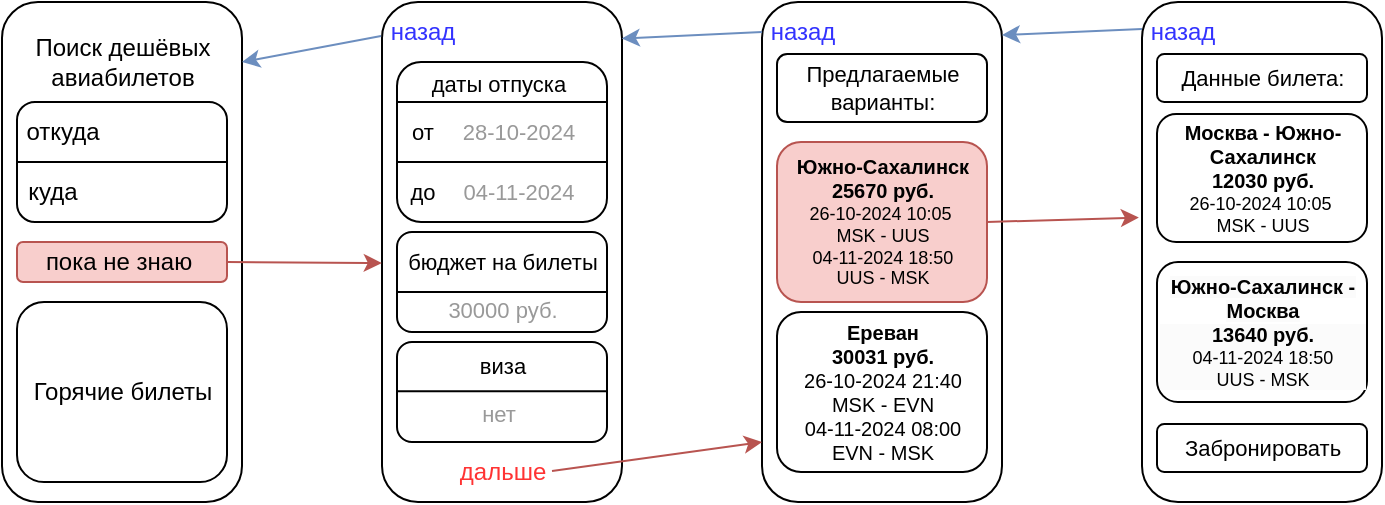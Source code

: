 <mxfile version="24.7.17">
  <diagram name="Страница — 1" id="n3kLdFcGJUZQLhVxyDTe">
    <mxGraphModel dx="993" dy="558" grid="1" gridSize="10" guides="1" tooltips="1" connect="1" arrows="1" fold="1" page="1" pageScale="1" pageWidth="827" pageHeight="1169" math="0" shadow="0">
      <root>
        <mxCell id="0" />
        <mxCell id="1" parent="0" />
        <mxCell id="W9a4rOh1Q9RHWRytVCQV-1" value="" style="rounded=1;whiteSpace=wrap;html=1;" vertex="1" parent="1">
          <mxGeometry x="40" y="40" width="120" height="250" as="geometry" />
        </mxCell>
        <mxCell id="W9a4rOh1Q9RHWRytVCQV-2" value="Поиск дешёвых&lt;div&gt;авиабилетов&lt;/div&gt;" style="text;html=1;align=center;verticalAlign=middle;resizable=0;points=[];autosize=1;strokeColor=none;fillColor=none;" vertex="1" parent="1">
          <mxGeometry x="45" y="50" width="110" height="40" as="geometry" />
        </mxCell>
        <mxCell id="W9a4rOh1Q9RHWRytVCQV-3" value="" style="rounded=1;whiteSpace=wrap;html=1;" vertex="1" parent="1">
          <mxGeometry x="47.5" y="90" width="105" height="60" as="geometry" />
        </mxCell>
        <mxCell id="W9a4rOh1Q9RHWRytVCQV-6" value="" style="endArrow=none;html=1;rounded=0;entryX=1;entryY=0.5;entryDx=0;entryDy=0;" edge="1" parent="1" target="W9a4rOh1Q9RHWRytVCQV-3">
          <mxGeometry width="50" height="50" relative="1" as="geometry">
            <mxPoint x="47.5" y="120" as="sourcePoint" />
            <mxPoint x="97.5" y="70" as="targetPoint" />
          </mxGeometry>
        </mxCell>
        <mxCell id="W9a4rOh1Q9RHWRytVCQV-7" value="откуда" style="text;html=1;align=center;verticalAlign=middle;resizable=0;points=[];autosize=1;strokeColor=none;fillColor=none;" vertex="1" parent="1">
          <mxGeometry x="40" y="90" width="60" height="30" as="geometry" />
        </mxCell>
        <mxCell id="W9a4rOh1Q9RHWRytVCQV-8" value="куда" style="text;html=1;align=center;verticalAlign=middle;resizable=0;points=[];autosize=1;strokeColor=none;fillColor=none;" vertex="1" parent="1">
          <mxGeometry x="40" y="120" width="50" height="30" as="geometry" />
        </mxCell>
        <mxCell id="W9a4rOh1Q9RHWRytVCQV-10" value="" style="rounded=1;whiteSpace=wrap;html=1;fillColor=#f8cecc;strokeColor=#b85450;" vertex="1" parent="1">
          <mxGeometry x="47.5" y="160" width="105" height="20" as="geometry" />
        </mxCell>
        <mxCell id="W9a4rOh1Q9RHWRytVCQV-11" value="пока не знаю" style="text;html=1;align=center;verticalAlign=middle;resizable=0;points=[];autosize=1;strokeColor=none;fillColor=none;" vertex="1" parent="1">
          <mxGeometry x="47.5" y="155" width="100" height="30" as="geometry" />
        </mxCell>
        <mxCell id="W9a4rOh1Q9RHWRytVCQV-12" value="Горячие билеты" style="rounded=1;whiteSpace=wrap;html=1;" vertex="1" parent="1">
          <mxGeometry x="47.5" y="190" width="105" height="90" as="geometry" />
        </mxCell>
        <mxCell id="W9a4rOh1Q9RHWRytVCQV-13" value="" style="rounded=1;whiteSpace=wrap;html=1;" vertex="1" parent="1">
          <mxGeometry x="230" y="40" width="120" height="250" as="geometry" />
        </mxCell>
        <mxCell id="W9a4rOh1Q9RHWRytVCQV-15" value="" style="endArrow=classic;html=1;rounded=0;entryX=-0.001;entryY=0.522;entryDx=0;entryDy=0;entryPerimeter=0;fillColor=#f8cecc;strokeColor=#b85450;" edge="1" parent="1" target="W9a4rOh1Q9RHWRytVCQV-13">
          <mxGeometry width="50" height="50" relative="1" as="geometry">
            <mxPoint x="152.5" y="170" as="sourcePoint" />
            <mxPoint x="202.5" y="120" as="targetPoint" />
          </mxGeometry>
        </mxCell>
        <mxCell id="W9a4rOh1Q9RHWRytVCQV-16" value="назад" style="text;html=1;align=center;verticalAlign=middle;resizable=0;points=[];autosize=1;strokeColor=none;fillColor=none;fontColor=#3333FF;" vertex="1" parent="1">
          <mxGeometry x="220" y="40" width="60" height="30" as="geometry" />
        </mxCell>
        <mxCell id="W9a4rOh1Q9RHWRytVCQV-17" value="" style="endArrow=classic;html=1;rounded=0;entryX=1;entryY=0.12;entryDx=0;entryDy=0;entryPerimeter=0;exitX=-0.004;exitY=0.068;exitDx=0;exitDy=0;exitPerimeter=0;fontColor=#3333FF;fillColor=#dae8fc;strokeColor=#6c8ebf;" edge="1" parent="1" source="W9a4rOh1Q9RHWRytVCQV-13" target="W9a4rOh1Q9RHWRytVCQV-1">
          <mxGeometry width="50" height="50" relative="1" as="geometry">
            <mxPoint x="164" y="120" as="sourcePoint" />
            <mxPoint x="214" y="70" as="targetPoint" />
          </mxGeometry>
        </mxCell>
        <mxCell id="W9a4rOh1Q9RHWRytVCQV-18" value="" style="rounded=1;whiteSpace=wrap;html=1;" vertex="1" parent="1">
          <mxGeometry x="237.5" y="70" width="105" height="80" as="geometry" />
        </mxCell>
        <mxCell id="W9a4rOh1Q9RHWRytVCQV-19" value="даты отпуска" style="text;html=1;align=center;verticalAlign=middle;resizable=0;points=[];autosize=1;strokeColor=none;fillColor=none;fontSize=11;" vertex="1" parent="1">
          <mxGeometry x="242.5" y="66" width="90" height="30" as="geometry" />
        </mxCell>
        <mxCell id="W9a4rOh1Q9RHWRytVCQV-20" value="" style="endArrow=none;html=1;rounded=0;entryX=1;entryY=0.5;entryDx=0;entryDy=0;" edge="1" parent="1">
          <mxGeometry width="50" height="50" relative="1" as="geometry">
            <mxPoint x="237" y="90" as="sourcePoint" />
            <mxPoint x="342.5" y="90" as="targetPoint" />
          </mxGeometry>
        </mxCell>
        <mxCell id="W9a4rOh1Q9RHWRytVCQV-22" value="" style="endArrow=none;html=1;rounded=0;entryX=1;entryY=0.5;entryDx=0;entryDy=0;" edge="1" parent="1">
          <mxGeometry width="50" height="50" relative="1" as="geometry">
            <mxPoint x="237" y="120" as="sourcePoint" />
            <mxPoint x="342.5" y="120" as="targetPoint" />
          </mxGeometry>
        </mxCell>
        <mxCell id="W9a4rOh1Q9RHWRytVCQV-23" value="от" style="text;html=1;align=center;verticalAlign=middle;resizable=0;points=[];autosize=1;strokeColor=none;fillColor=none;fontSize=11;" vertex="1" parent="1">
          <mxGeometry x="235" y="90" width="30" height="30" as="geometry" />
        </mxCell>
        <mxCell id="W9a4rOh1Q9RHWRytVCQV-24" value="до" style="text;html=1;align=center;verticalAlign=middle;resizable=0;points=[];autosize=1;strokeColor=none;fillColor=none;fontSize=11;" vertex="1" parent="1">
          <mxGeometry x="230" y="120" width="40" height="30" as="geometry" />
        </mxCell>
        <mxCell id="W9a4rOh1Q9RHWRytVCQV-25" value="" style="rounded=1;whiteSpace=wrap;html=1;" vertex="1" parent="1">
          <mxGeometry x="237.5" y="155" width="105" height="50" as="geometry" />
        </mxCell>
        <mxCell id="W9a4rOh1Q9RHWRytVCQV-26" value="бюджет на билеты" style="text;html=1;align=center;verticalAlign=middle;resizable=0;points=[];autosize=1;strokeColor=none;fillColor=none;fontSize=11;" vertex="1" parent="1">
          <mxGeometry x="230" y="155" width="120" height="30" as="geometry" />
        </mxCell>
        <mxCell id="W9a4rOh1Q9RHWRytVCQV-27" value="" style="endArrow=none;html=1;rounded=0;entryX=1;entryY=0.5;entryDx=0;entryDy=0;" edge="1" parent="1">
          <mxGeometry width="50" height="50" relative="1" as="geometry">
            <mxPoint x="237.5" y="185" as="sourcePoint" />
            <mxPoint x="343" y="185" as="targetPoint" />
          </mxGeometry>
        </mxCell>
        <mxCell id="W9a4rOh1Q9RHWRytVCQV-28" value="" style="rounded=1;whiteSpace=wrap;html=1;" vertex="1" parent="1">
          <mxGeometry x="237.5" y="210" width="105" height="50" as="geometry" />
        </mxCell>
        <mxCell id="W9a4rOh1Q9RHWRytVCQV-29" value="" style="endArrow=none;html=1;rounded=0;entryX=1;entryY=0.5;entryDx=0;entryDy=0;" edge="1" parent="1">
          <mxGeometry width="50" height="50" relative="1" as="geometry">
            <mxPoint x="237.5" y="234.68" as="sourcePoint" />
            <mxPoint x="343" y="234.68" as="targetPoint" />
          </mxGeometry>
        </mxCell>
        <mxCell id="W9a4rOh1Q9RHWRytVCQV-30" value="виза" style="text;html=1;align=center;verticalAlign=middle;resizable=0;points=[];autosize=1;strokeColor=none;fillColor=none;fontSize=11;" vertex="1" parent="1">
          <mxGeometry x="265" y="207" width="50" height="30" as="geometry" />
        </mxCell>
        <mxCell id="W9a4rOh1Q9RHWRytVCQV-31" value="&lt;font color=&quot;#999999&quot;&gt;28-10-2024&lt;/font&gt;" style="text;html=1;align=center;verticalAlign=middle;resizable=0;points=[];autosize=1;strokeColor=none;fillColor=none;fontSize=11;" vertex="1" parent="1">
          <mxGeometry x="257.5" y="90" width="80" height="30" as="geometry" />
        </mxCell>
        <mxCell id="W9a4rOh1Q9RHWRytVCQV-32" value="&lt;font color=&quot;#999999&quot;&gt;04-11-2024&lt;/font&gt;" style="text;html=1;align=center;verticalAlign=middle;resizable=0;points=[];autosize=1;strokeColor=none;fillColor=none;fontSize=11;" vertex="1" parent="1">
          <mxGeometry x="257.5" y="120" width="80" height="30" as="geometry" />
        </mxCell>
        <mxCell id="W9a4rOh1Q9RHWRytVCQV-33" value="&lt;font color=&quot;#999999&quot;&gt;30000 руб.&lt;/font&gt;" style="text;html=1;align=center;verticalAlign=middle;resizable=0;points=[];autosize=1;strokeColor=none;fillColor=none;fontSize=11;" vertex="1" parent="1">
          <mxGeometry x="250" y="179" width="80" height="30" as="geometry" />
        </mxCell>
        <mxCell id="W9a4rOh1Q9RHWRytVCQV-34" value="&lt;font color=&quot;#999999&quot;&gt;нет&lt;/font&gt;" style="text;html=1;align=center;verticalAlign=middle;resizable=0;points=[];autosize=1;strokeColor=none;fillColor=none;fontSize=11;" vertex="1" parent="1">
          <mxGeometry x="267.5" y="231" width="40" height="30" as="geometry" />
        </mxCell>
        <mxCell id="W9a4rOh1Q9RHWRytVCQV-35" value="дальше" style="text;html=1;align=center;verticalAlign=middle;resizable=0;points=[];autosize=1;strokeColor=none;fillColor=none;fontColor=#FF3333;" vertex="1" parent="1">
          <mxGeometry x="255" y="260" width="70" height="30" as="geometry" />
        </mxCell>
        <mxCell id="W9a4rOh1Q9RHWRytVCQV-36" value="" style="rounded=1;whiteSpace=wrap;html=1;" vertex="1" parent="1">
          <mxGeometry x="420" y="40" width="120" height="250" as="geometry" />
        </mxCell>
        <mxCell id="W9a4rOh1Q9RHWRytVCQV-37" value="назад" style="text;html=1;align=center;verticalAlign=middle;resizable=0;points=[];autosize=1;strokeColor=none;fillColor=none;fontColor=#3333FF;" vertex="1" parent="1">
          <mxGeometry x="410" y="40" width="60" height="30" as="geometry" />
        </mxCell>
        <mxCell id="W9a4rOh1Q9RHWRytVCQV-38" value="" style="endArrow=classic;html=1;rounded=0;entryX=0.999;entryY=0.073;entryDx=0;entryDy=0;entryPerimeter=0;exitX=0.167;exitY=0.5;exitDx=0;exitDy=0;exitPerimeter=0;fillColor=#dae8fc;strokeColor=#6c8ebf;" edge="1" parent="1" source="W9a4rOh1Q9RHWRytVCQV-37" target="W9a4rOh1Q9RHWRytVCQV-13">
          <mxGeometry width="50" height="50" relative="1" as="geometry">
            <mxPoint x="440" y="57" as="sourcePoint" />
            <mxPoint x="370" y="70" as="targetPoint" />
          </mxGeometry>
        </mxCell>
        <mxCell id="W9a4rOh1Q9RHWRytVCQV-39" value="" style="endArrow=classic;html=1;rounded=0;entryX=0;entryY=0.88;entryDx=0;entryDy=0;entryPerimeter=0;fillColor=#f8cecc;strokeColor=#b85450;" edge="1" parent="1" target="W9a4rOh1Q9RHWRytVCQV-36">
          <mxGeometry width="50" height="50" relative="1" as="geometry">
            <mxPoint x="315" y="274.5" as="sourcePoint" />
            <mxPoint x="392.5" y="275.5" as="targetPoint" />
          </mxGeometry>
        </mxCell>
        <mxCell id="W9a4rOh1Q9RHWRytVCQV-40" value="Предлагаемые&lt;div style=&quot;font-size: 11px;&quot;&gt;варианты:&lt;/div&gt;" style="rounded=1;whiteSpace=wrap;html=1;fontSize=11;" vertex="1" parent="1">
          <mxGeometry x="427.5" y="66" width="105" height="34" as="geometry" />
        </mxCell>
        <mxCell id="W9a4rOh1Q9RHWRytVCQV-41" value="&lt;b&gt;Южно-Сахалинск&lt;/b&gt;&lt;div style=&quot;font-size: 10px;&quot;&gt;&lt;b&gt;25670 руб.&lt;/b&gt;&lt;/div&gt;&lt;div style=&quot;font-size: 9px;&quot;&gt;&lt;font style=&quot;font-size: 9px;&quot;&gt;26-10-2024 10:05&amp;nbsp;&lt;/font&gt;&lt;/div&gt;&lt;div style=&quot;font-size: 9px;&quot;&gt;&lt;font style=&quot;font-size: 9px;&quot;&gt;MSK - UUS&lt;/font&gt;&lt;/div&gt;&lt;div style=&quot;font-size: 9px;&quot;&gt;&lt;font style=&quot;font-size: 9px;&quot;&gt;04-11-2024 18:50&lt;/font&gt;&lt;/div&gt;&lt;div style=&quot;font-size: 9px;&quot;&gt;&lt;font style=&quot;font-size: 9px;&quot;&gt;UUS - MSK&lt;/font&gt;&lt;/div&gt;" style="rounded=1;whiteSpace=wrap;html=1;fontSize=10;fillColor=#f8cecc;strokeColor=#b85450;" vertex="1" parent="1">
          <mxGeometry x="427.5" y="110" width="105" height="80" as="geometry" />
        </mxCell>
        <mxCell id="W9a4rOh1Q9RHWRytVCQV-42" value="&lt;div style=&quot;font-size: 10px;&quot;&gt;&lt;b&gt;Ереван&lt;/b&gt;&lt;/div&gt;&lt;div style=&quot;font-size: 10px;&quot;&gt;&lt;b&gt;30031 руб.&lt;/b&gt;&lt;/div&gt;&lt;div style=&quot;font-size: 10px;&quot;&gt;26-10-2024 21:40 MSK - EVN&lt;/div&gt;&lt;div style=&quot;font-size: 10px;&quot;&gt;04-11-2024 08:00&lt;/div&gt;&lt;div style=&quot;font-size: 10px;&quot;&gt;EVN - MSK&lt;/div&gt;" style="rounded=1;whiteSpace=wrap;html=1;fontSize=10;" vertex="1" parent="1">
          <mxGeometry x="427.5" y="195" width="105" height="80" as="geometry" />
        </mxCell>
        <mxCell id="W9a4rOh1Q9RHWRytVCQV-43" value="" style="rounded=1;whiteSpace=wrap;html=1;" vertex="1" parent="1">
          <mxGeometry x="610" y="40" width="120" height="250" as="geometry" />
        </mxCell>
        <mxCell id="W9a4rOh1Q9RHWRytVCQV-44" value="назад" style="text;html=1;align=center;verticalAlign=middle;resizable=0;points=[];autosize=1;strokeColor=none;fillColor=none;fontColor=#3333FF;" vertex="1" parent="1">
          <mxGeometry x="600" y="40" width="60" height="30" as="geometry" />
        </mxCell>
        <mxCell id="W9a4rOh1Q9RHWRytVCQV-45" value="Данные билета:" style="rounded=1;whiteSpace=wrap;html=1;fontSize=11;" vertex="1" parent="1">
          <mxGeometry x="617.5" y="66" width="105" height="24" as="geometry" />
        </mxCell>
        <mxCell id="W9a4rOh1Q9RHWRytVCQV-46" value="&lt;b&gt;Москва - Южно-Сахалинск&lt;/b&gt;&lt;div style=&quot;font-size: 10px;&quot;&gt;&lt;b&gt;12030 руб.&lt;/b&gt;&lt;/div&gt;&lt;div style=&quot;font-size: 9px;&quot;&gt;&lt;font style=&quot;font-size: 9px;&quot;&gt;26-10-2024 10:05&amp;nbsp;&lt;/font&gt;&lt;/div&gt;&lt;div style=&quot;font-size: 9px;&quot;&gt;&lt;font style=&quot;font-size: 9px;&quot;&gt;MSK - UUS&lt;/font&gt;&lt;/div&gt;" style="rounded=1;whiteSpace=wrap;html=1;fontSize=10;" vertex="1" parent="1">
          <mxGeometry x="617.5" y="96" width="105" height="64" as="geometry" />
        </mxCell>
        <mxCell id="W9a4rOh1Q9RHWRytVCQV-47" value="&lt;br&gt;&lt;b style=&quot;forced-color-adjust: none; color: rgb(0, 0, 0); font-family: Helvetica; font-size: 10px; font-style: normal; font-variant-ligatures: normal; font-variant-caps: normal; letter-spacing: normal; orphans: 2; text-align: center; text-indent: 0px; text-transform: none; widows: 2; word-spacing: 0px; -webkit-text-stroke-width: 0px; white-space: normal; background-color: rgb(251, 251, 251); text-decoration-thickness: initial; text-decoration-style: initial; text-decoration-color: initial;&quot;&gt;Южно-Сахалинск - Москва&lt;/b&gt;&lt;div style=&quot;forced-color-adjust: none; color: rgb(0, 0, 0); font-family: Helvetica; font-size: 10px; font-style: normal; font-variant-ligatures: normal; font-variant-caps: normal; font-weight: 400; letter-spacing: normal; orphans: 2; text-align: center; text-indent: 0px; text-transform: none; widows: 2; word-spacing: 0px; -webkit-text-stroke-width: 0px; white-space: normal; background-color: rgb(251, 251, 251); text-decoration-thickness: initial; text-decoration-style: initial; text-decoration-color: initial;&quot;&gt;&lt;b style=&quot;forced-color-adjust: none;&quot;&gt;13640 руб.&lt;/b&gt;&lt;/div&gt;&lt;div style=&quot;forced-color-adjust: none; color: rgb(0, 0, 0); font-family: Helvetica; font-style: normal; font-variant-ligatures: normal; font-variant-caps: normal; font-weight: 400; letter-spacing: normal; orphans: 2; text-align: center; text-indent: 0px; text-transform: none; widows: 2; word-spacing: 0px; -webkit-text-stroke-width: 0px; white-space: normal; background-color: rgb(251, 251, 251); text-decoration-thickness: initial; text-decoration-style: initial; text-decoration-color: initial; font-size: 9px;&quot;&gt;&lt;font style=&quot;forced-color-adjust: none; font-size: 9px;&quot;&gt;04-11-2024 18:50&lt;/font&gt;&lt;/div&gt;&lt;div style=&quot;forced-color-adjust: none; color: rgb(0, 0, 0); font-family: Helvetica; font-style: normal; font-variant-ligatures: normal; font-variant-caps: normal; font-weight: 400; letter-spacing: normal; orphans: 2; text-align: center; text-indent: 0px; text-transform: none; widows: 2; word-spacing: 0px; -webkit-text-stroke-width: 0px; white-space: normal; background-color: rgb(251, 251, 251); text-decoration-thickness: initial; text-decoration-style: initial; text-decoration-color: initial; font-size: 9px;&quot;&gt;&lt;font style=&quot;forced-color-adjust: none; font-size: 9px;&quot;&gt;UUS - MSK&lt;/font&gt;&lt;/div&gt;&lt;div&gt;&lt;br&gt;&lt;/div&gt;" style="rounded=1;whiteSpace=wrap;html=1;fontSize=10;" vertex="1" parent="1">
          <mxGeometry x="617.5" y="170" width="105" height="70" as="geometry" />
        </mxCell>
        <mxCell id="W9a4rOh1Q9RHWRytVCQV-48" value="" style="endArrow=classic;html=1;rounded=0;entryX=0.999;entryY=0.073;entryDx=0;entryDy=0;entryPerimeter=0;exitX=0.167;exitY=0.5;exitDx=0;exitDy=0;exitPerimeter=0;fillColor=#dae8fc;strokeColor=#6c8ebf;" edge="1" parent="1">
          <mxGeometry width="50" height="50" relative="1" as="geometry">
            <mxPoint x="610" y="53.5" as="sourcePoint" />
            <mxPoint x="540" y="56.5" as="targetPoint" />
          </mxGeometry>
        </mxCell>
        <mxCell id="W9a4rOh1Q9RHWRytVCQV-49" value="" style="endArrow=classic;html=1;rounded=0;entryX=-0.013;entryY=0.431;entryDx=0;entryDy=0;entryPerimeter=0;exitX=1;exitY=0.5;exitDx=0;exitDy=0;fillColor=#f8cecc;strokeColor=#b85450;" edge="1" parent="1" source="W9a4rOh1Q9RHWRytVCQV-41" target="W9a4rOh1Q9RHWRytVCQV-43">
          <mxGeometry width="50" height="50" relative="1" as="geometry">
            <mxPoint x="550" y="150" as="sourcePoint" />
            <mxPoint x="635" y="135.5" as="targetPoint" />
          </mxGeometry>
        </mxCell>
        <mxCell id="W9a4rOh1Q9RHWRytVCQV-50" value="Забронировать" style="rounded=1;whiteSpace=wrap;html=1;fontSize=11;" vertex="1" parent="1">
          <mxGeometry x="617.5" y="251" width="105" height="24" as="geometry" />
        </mxCell>
      </root>
    </mxGraphModel>
  </diagram>
</mxfile>
